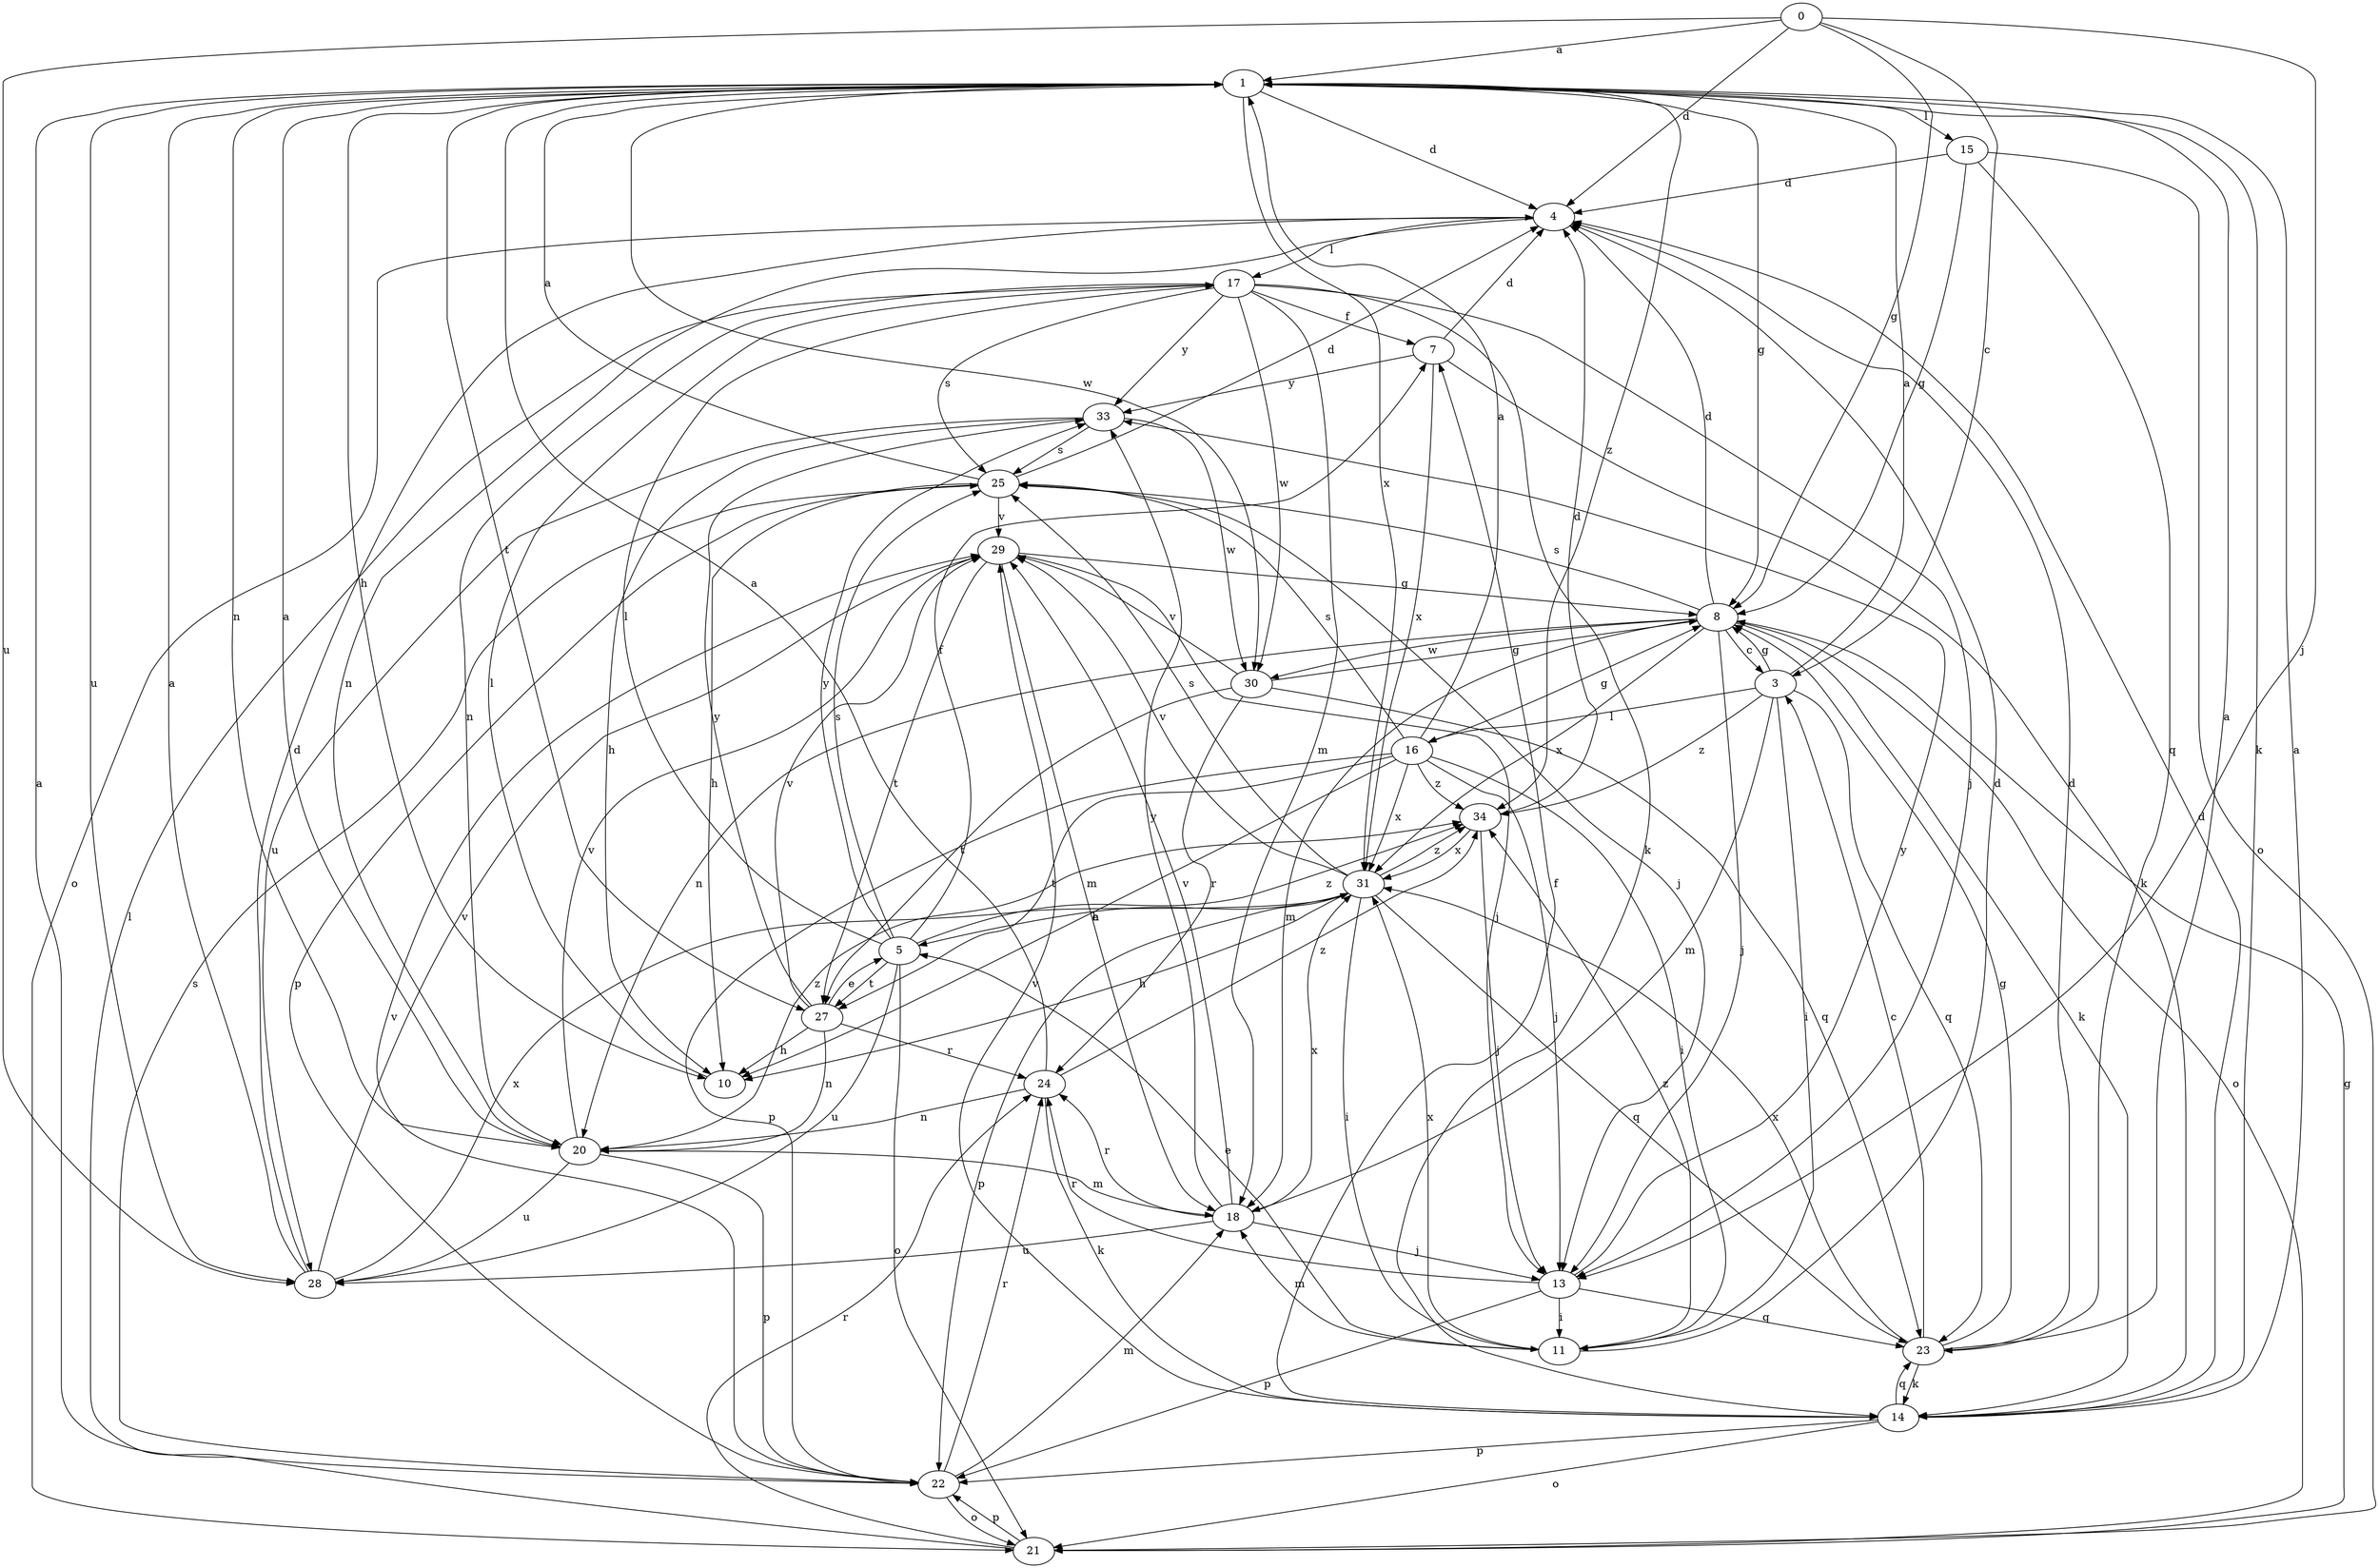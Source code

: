strict digraph  {
0;
1;
3;
4;
5;
7;
8;
10;
11;
13;
14;
15;
16;
17;
18;
20;
21;
22;
23;
24;
25;
27;
28;
29;
30;
31;
33;
34;
0 -> 1  [label=a];
0 -> 3  [label=c];
0 -> 4  [label=d];
0 -> 8  [label=g];
0 -> 13  [label=j];
0 -> 28  [label=u];
1 -> 4  [label=d];
1 -> 8  [label=g];
1 -> 10  [label=h];
1 -> 14  [label=k];
1 -> 15  [label=l];
1 -> 20  [label=n];
1 -> 27  [label=t];
1 -> 28  [label=u];
1 -> 30  [label=w];
1 -> 31  [label=x];
1 -> 34  [label=z];
3 -> 1  [label=a];
3 -> 8  [label=g];
3 -> 11  [label=i];
3 -> 16  [label=l];
3 -> 18  [label=m];
3 -> 23  [label=q];
3 -> 34  [label=z];
4 -> 17  [label=l];
4 -> 20  [label=n];
4 -> 21  [label=o];
5 -> 7  [label=f];
5 -> 17  [label=l];
5 -> 21  [label=o];
5 -> 25  [label=s];
5 -> 27  [label=t];
5 -> 28  [label=u];
5 -> 33  [label=y];
5 -> 34  [label=z];
7 -> 4  [label=d];
7 -> 14  [label=k];
7 -> 31  [label=x];
7 -> 33  [label=y];
8 -> 3  [label=c];
8 -> 4  [label=d];
8 -> 13  [label=j];
8 -> 14  [label=k];
8 -> 18  [label=m];
8 -> 20  [label=n];
8 -> 21  [label=o];
8 -> 25  [label=s];
8 -> 30  [label=w];
8 -> 31  [label=x];
10 -> 17  [label=l];
11 -> 4  [label=d];
11 -> 5  [label=e];
11 -> 18  [label=m];
11 -> 31  [label=x];
11 -> 34  [label=z];
13 -> 11  [label=i];
13 -> 22  [label=p];
13 -> 23  [label=q];
13 -> 24  [label=r];
13 -> 33  [label=y];
14 -> 1  [label=a];
14 -> 4  [label=d];
14 -> 7  [label=f];
14 -> 21  [label=o];
14 -> 22  [label=p];
14 -> 23  [label=q];
14 -> 29  [label=v];
15 -> 4  [label=d];
15 -> 8  [label=g];
15 -> 21  [label=o];
15 -> 23  [label=q];
16 -> 1  [label=a];
16 -> 8  [label=g];
16 -> 10  [label=h];
16 -> 11  [label=i];
16 -> 13  [label=j];
16 -> 22  [label=p];
16 -> 25  [label=s];
16 -> 27  [label=t];
16 -> 31  [label=x];
16 -> 34  [label=z];
17 -> 7  [label=f];
17 -> 13  [label=j];
17 -> 14  [label=k];
17 -> 18  [label=m];
17 -> 20  [label=n];
17 -> 25  [label=s];
17 -> 30  [label=w];
17 -> 33  [label=y];
18 -> 13  [label=j];
18 -> 24  [label=r];
18 -> 28  [label=u];
18 -> 29  [label=v];
18 -> 31  [label=x];
18 -> 33  [label=y];
20 -> 1  [label=a];
20 -> 18  [label=m];
20 -> 22  [label=p];
20 -> 28  [label=u];
20 -> 29  [label=v];
20 -> 34  [label=z];
21 -> 8  [label=g];
21 -> 17  [label=l];
21 -> 22  [label=p];
21 -> 24  [label=r];
22 -> 1  [label=a];
22 -> 18  [label=m];
22 -> 21  [label=o];
22 -> 24  [label=r];
22 -> 25  [label=s];
22 -> 29  [label=v];
23 -> 1  [label=a];
23 -> 3  [label=c];
23 -> 4  [label=d];
23 -> 8  [label=g];
23 -> 14  [label=k];
23 -> 31  [label=x];
24 -> 1  [label=a];
24 -> 14  [label=k];
24 -> 20  [label=n];
24 -> 34  [label=z];
25 -> 1  [label=a];
25 -> 4  [label=d];
25 -> 10  [label=h];
25 -> 13  [label=j];
25 -> 22  [label=p];
25 -> 29  [label=v];
27 -> 5  [label=e];
27 -> 10  [label=h];
27 -> 20  [label=n];
27 -> 24  [label=r];
27 -> 29  [label=v];
27 -> 33  [label=y];
28 -> 1  [label=a];
28 -> 4  [label=d];
28 -> 29  [label=v];
28 -> 31  [label=x];
29 -> 8  [label=g];
29 -> 13  [label=j];
29 -> 18  [label=m];
29 -> 27  [label=t];
30 -> 8  [label=g];
30 -> 23  [label=q];
30 -> 24  [label=r];
30 -> 27  [label=t];
30 -> 29  [label=v];
31 -> 5  [label=e];
31 -> 10  [label=h];
31 -> 11  [label=i];
31 -> 22  [label=p];
31 -> 23  [label=q];
31 -> 25  [label=s];
31 -> 29  [label=v];
31 -> 34  [label=z];
33 -> 10  [label=h];
33 -> 25  [label=s];
33 -> 28  [label=u];
33 -> 30  [label=w];
34 -> 4  [label=d];
34 -> 13  [label=j];
34 -> 31  [label=x];
}
